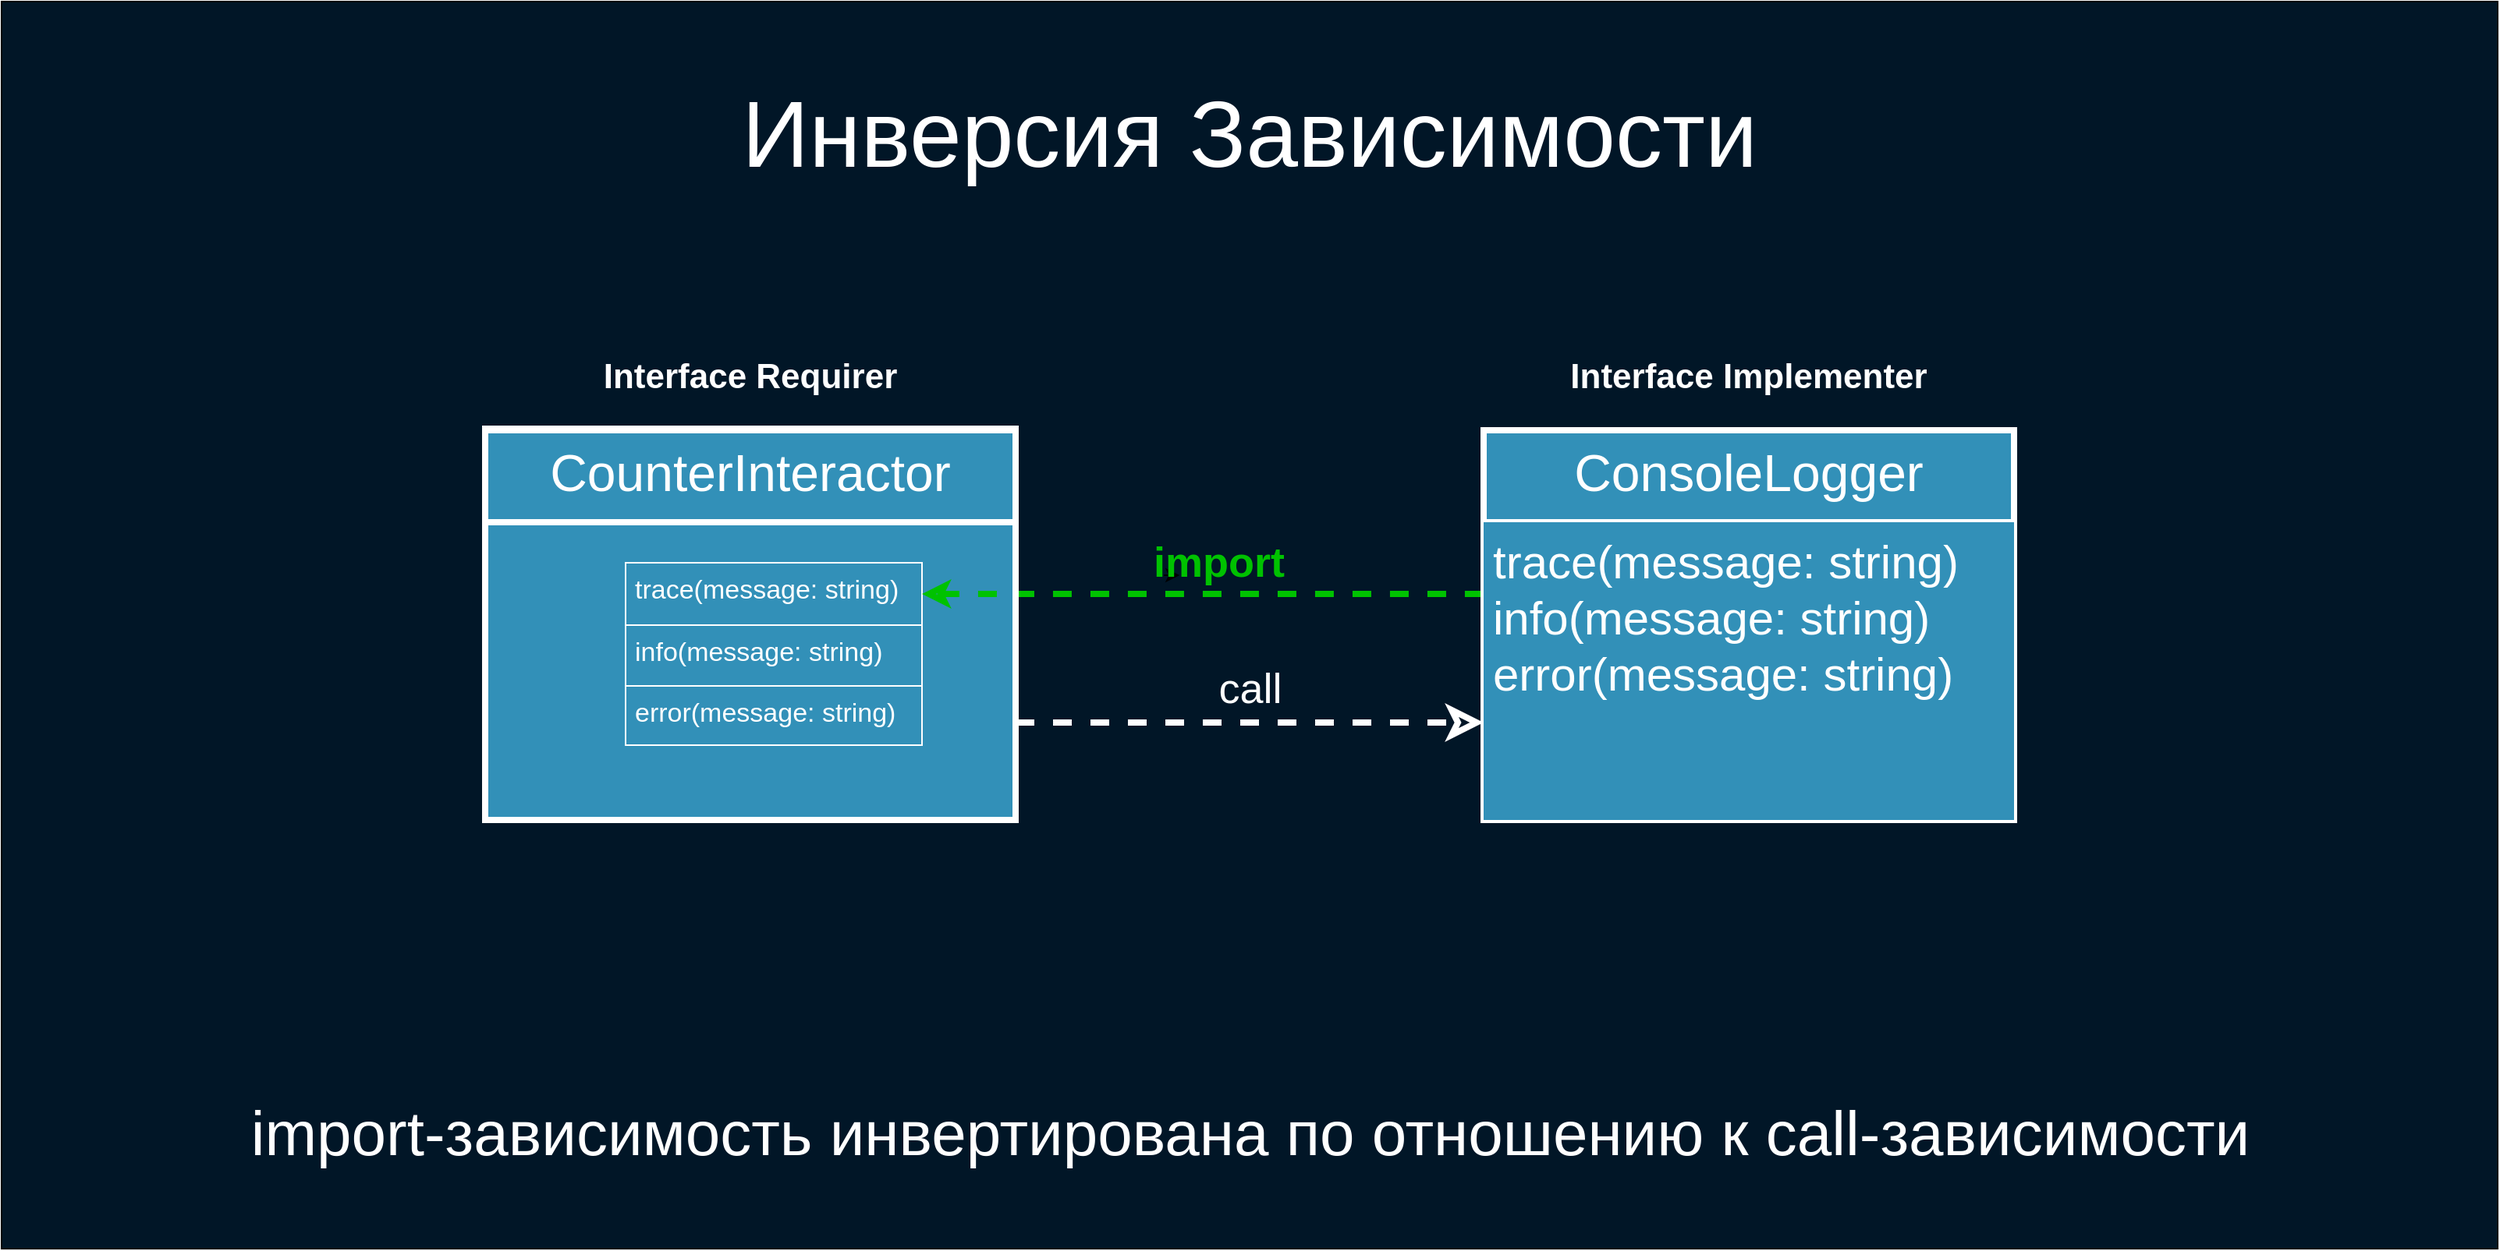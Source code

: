<mxfile version="13.0.3" type="device"><diagram name="Page-1" id="b5b7bab2-c9e2-2cf4-8b2a-24fd1a2a6d21"><mxGraphModel dx="4357" dy="1096" grid="1" gridSize="10" guides="1" tooltips="1" connect="1" arrows="1" fold="1" page="1" pageScale="1" pageWidth="827" pageHeight="1169" background="#ffffff" math="0" shadow="0"><root><mxCell id="0"/><mxCell id="1" parent="0"/><mxCell id="crDRbli0xWPwZ9U8P9Jx-28" value="" style="rounded=0;whiteSpace=wrap;html=1;fillColor=#011627;fontSize=30;fontColor=#FFFFFF;strokeColor=#000000;" parent="1" vertex="1"><mxGeometry x="-2180" y="90" width="1600" height="800" as="geometry"/></mxCell><mxCell id="cLPxnj6lvpPJeD9SZapH-14" value="" style="group" parent="1" vertex="1" connectable="0"><mxGeometry x="-1870" y="364" width="340" height="250" as="geometry"/></mxCell><mxCell id="cLPxnj6lvpPJeD9SZapH-4" value="InterfaceRequirer" style="swimlane;fontStyle=0;align=center;verticalAlign=top;childLayout=stackLayout;horizontal=1;startSize=59;horizontalStack=0;resizeParent=1;resizeParentMax=0;resizeLast=0;collapsible=1;marginBottom=0;strokeColor=#FFFFFF;strokeWidth=4;fillColor=#3290B8;fontSize=33;fontColor=#FFFFFF;labelBackgroundColor=none;" parent="cLPxnj6lvpPJeD9SZapH-14" vertex="1"><mxGeometry width="340" height="250" as="geometry"/></mxCell><mxCell id="cLPxnj6lvpPJeD9SZapH-5" value="" style="text;strokeColor=none;fillColor=#3290B8;align=left;verticalAlign=top;spacingLeft=4;spacingRight=4;overflow=hidden;rotatable=0;points=[[0,0.5],[1,0.5]];portConstraint=eastwest;fontColor=#FFFFFF;fontSize=30;labelBackgroundColor=none;" parent="cLPxnj6lvpPJeD9SZapH-4" vertex="1"><mxGeometry y="59" width="340" height="191" as="geometry"/></mxCell><mxCell id="cLPxnj6lvpPJeD9SZapH-7" value="trace(message: string)" style="text;strokeColor=#FFFFFF;fillColor=#3290B8;align=left;verticalAlign=top;spacingLeft=4;spacingRight=4;overflow=hidden;rotatable=0;points=[[0,0.5],[1,0.5]];portConstraint=eastwest;fontColor=#FFFFFF;fontSize=17;labelBackgroundColor=none;" parent="cLPxnj6lvpPJeD9SZapH-14" vertex="1"><mxGeometry x="90" y="86" width="190" height="40" as="geometry"/></mxCell><mxCell id="cLPxnj6lvpPJeD9SZapH-8" value="info(message: string)" style="text;strokeColor=#FFFFFF;fillColor=#3290B8;align=left;verticalAlign=top;spacingLeft=4;spacingRight=4;overflow=hidden;rotatable=0;points=[[0,0.5],[1,0.5]];portConstraint=eastwest;fontColor=#FFFFFF;fontSize=17;labelBackgroundColor=none;" parent="cLPxnj6lvpPJeD9SZapH-14" vertex="1"><mxGeometry x="90" y="126" width="190" height="39" as="geometry"/></mxCell><mxCell id="cLPxnj6lvpPJeD9SZapH-9" value="error(message: string)" style="text;strokeColor=#FFFFFF;fillColor=#3290B8;align=left;verticalAlign=top;spacingLeft=4;spacingRight=4;overflow=hidden;rotatable=0;points=[[0,0.5],[1,0.5]];portConstraint=eastwest;fontColor=#FFFFFF;fontSize=17;labelBackgroundColor=none;" parent="cLPxnj6lvpPJeD9SZapH-14" vertex="1"><mxGeometry x="90" y="165" width="190" height="38" as="geometry"/></mxCell><mxCell id="jOwIxk3vogOaWyEmxDxG-9" value="Инверсия Зависимости" style="text;html=1;strokeColor=none;fillColor=none;align=center;verticalAlign=middle;whiteSpace=wrap;rounded=0;fontSize=60;fontColor=#FFFFFF;" parent="1" vertex="1"><mxGeometry x="-1999.06" y="140" width="1238.13" height="70" as="geometry"/></mxCell><mxCell id="HJhdJmxSS5BMoj7pObH_-2" style="edgeStyle=orthogonalEdgeStyle;rounded=0;orthogonalLoop=1;jettySize=auto;html=1;exitX=0.5;exitY=1;exitDx=0;exitDy=0;entryX=0.553;entryY=0.974;entryDx=0;entryDy=0;entryPerimeter=0;fontSize=33;fontColor=#FFFFFF;" parent="1" edge="1"><mxGeometry relative="1" as="geometry"><mxPoint x="-1435.0" y="458" as="sourcePoint"/><mxPoint x="-1424.93" y="457.48" as="targetPoint"/></mxGeometry></mxCell><mxCell id="cLPxnj6lvpPJeD9SZapH-2" value="call" style="endArrow=classic;endSize=12;dashed=1;html=1;strokeColor=#FFFFFF;strokeWidth=4;fontSize=27;labelBackgroundColor=none;fontColor=#FFFFFF;entryX=0;entryY=0.75;entryDx=0;entryDy=0;exitX=1;exitY=0.75;exitDx=0;exitDy=0;endFill=0;fontStyle=0" parent="1" source="HJhdJmxSS5BMoj7pObH_-7" target="lnrhcF5-zrZUQGdcZG1h-1" edge="1"><mxGeometry y="23" width="160" relative="1" as="geometry"><mxPoint x="-1910" y="790" as="sourcePoint"/><mxPoint x="-1750" y="790" as="targetPoint"/><Array as="points"/><mxPoint y="1" as="offset"/></mxGeometry></mxCell><mxCell id="cLPxnj6lvpPJeD9SZapH-26" value="import" style="endArrow=none;endSize=12;dashed=1;html=1;strokeColor=#00C200;strokeWidth=4;fontSize=27;labelBackgroundColor=none;fontColor=#00C200;entryX=0;entryY=0.75;entryDx=0;entryDy=0;exitX=1;exitY=0.5;exitDx=0;exitDy=0;startArrow=classic;startFill=0;endFill=0;fontStyle=1" parent="1" source="cLPxnj6lvpPJeD9SZapH-7" edge="1"><mxGeometry x="0.056" y="20" width="160" relative="1" as="geometry"><mxPoint x="-1529.99" y="470" as="sourcePoint"/><mxPoint x="-1229.99" y="470" as="targetPoint"/><Array as="points"/><mxPoint as="offset"/></mxGeometry></mxCell><mxCell id="cLPxnj6lvpPJeD9SZapH-27" value="&lt;span&gt;import-зависимость инвертирована по отношению к call-зависимости&lt;/span&gt;" style="text;html=1;strokeColor=none;fillColor=none;align=center;verticalAlign=middle;whiteSpace=wrap;rounded=0;fontSize=40;fontColor=#FFFFFF;fontStyle=0" parent="1" vertex="1"><mxGeometry x="-2042.5" y="780" width="1325" height="70" as="geometry"/></mxCell><mxCell id="cLPxnj6lvpPJeD9SZapH-28" value="Interface Requirer" style="text;align=center;fontStyle=1;verticalAlign=middle;spacingLeft=3;spacingRight=3;strokeColor=none;rotatable=0;points=[[0,0.5],[1,0.5]];portConstraint=eastwest;labelBackgroundColor=none;fillColor=none;fontSize=22;fontColor=#FFFFFF;strokeWidth=4;" parent="1" vertex="1"><mxGeometry x="-1840" y="300" width="280" height="56" as="geometry"/></mxCell><mxCell id="cLPxnj6lvpPJeD9SZapH-29" value="Interface Implementer" style="text;align=center;fontStyle=1;verticalAlign=middle;spacingLeft=3;spacingRight=3;strokeColor=none;rotatable=0;points=[[0,0.5],[1,0.5]];portConstraint=eastwest;labelBackgroundColor=none;fillColor=none;fontSize=22;fontColor=#FFFFFF;strokeWidth=4;" parent="1" vertex="1"><mxGeometry x="-1230" y="300" width="340" height="56" as="geometry"/></mxCell><mxCell id="lnrhcF5-zrZUQGdcZG1h-1" value="ConsoleLogger" style="swimlane;fontStyle=0;align=center;verticalAlign=top;childLayout=stackLayout;horizontal=1;startSize=59;horizontalStack=0;resizeParent=1;resizeParentMax=0;resizeLast=0;collapsible=1;marginBottom=0;strokeColor=#FFFFFF;strokeWidth=4;fillColor=#3290B8;fontSize=33;fontColor=#FFFFFF;labelBackgroundColor=none;" parent="1" vertex="1"><mxGeometry x="-1230" y="365" width="340" height="250" as="geometry"/></mxCell><mxCell id="lnrhcF5-zrZUQGdcZG1h-2" value="trace(message: string)&#10;info(message: string)&#10;error(message: string)" style="text;strokeColor=none;fillColor=#3290B8;align=left;verticalAlign=top;spacingLeft=4;spacingRight=4;overflow=hidden;rotatable=0;points=[[0,0.5],[1,0.5]];portConstraint=eastwest;fontColor=#FFFFFF;fontSize=30;labelBackgroundColor=none;" parent="lnrhcF5-zrZUQGdcZG1h-1" vertex="1"><mxGeometry y="59" width="340" height="191" as="geometry"/></mxCell><mxCell id="HJhdJmxSS5BMoj7pObH_-7" value="CounterInteractor" style="swimlane;fontStyle=0;align=center;verticalAlign=top;childLayout=stackLayout;horizontal=1;startSize=59;horizontalStack=0;resizeParent=1;resizeParentMax=0;resizeLast=0;collapsible=1;marginBottom=0;strokeColor=#FFFFFF;strokeWidth=4;fillColor=#3290B8;fontSize=33;fontColor=#FFFFFF;labelBackgroundColor=none;" parent="1" vertex="1"><mxGeometry x="-1870" y="365" width="340" height="250" as="geometry"/></mxCell></root></mxGraphModel></diagram></mxfile>